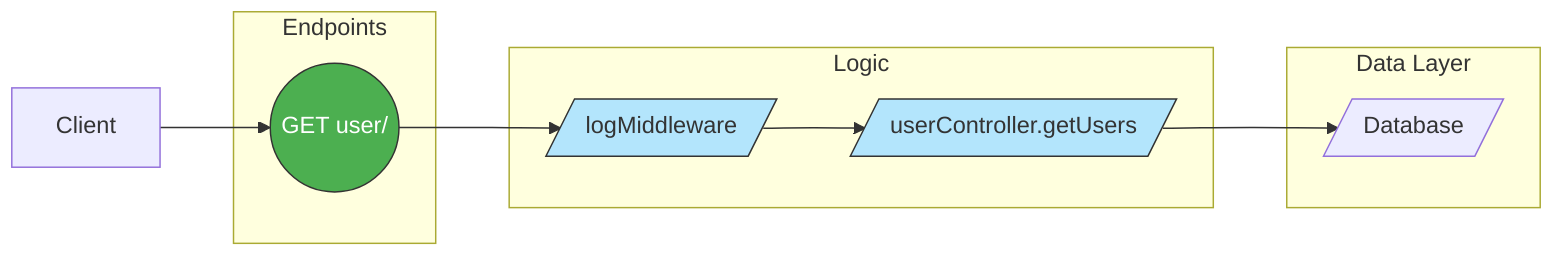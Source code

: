 graph LR

classDef GET fill:#4caf50,stroke:#333,stroke-width:1px,color:#fff,rx:10,ry:10;
classDef POST fill:#2196f3,stroke:#333,stroke-width:1px,color:#fff,rx:10,ry:10;
classDef PUT fill:#ff9800,stroke:#333,stroke-width:1px,color:#fff,rx:10,ry:10;
classDef DELETE fill:#f44346,stroke:#333,stroke-width:1px,color:#fff,rx:10,ry:10;
classDef LAYER fill:#b3e5fc,stroke:#333,stroke-width:1px,color:#333;


subgraph Endpoints
  GET_user_476(("GET user/"))
end

subgraph Logic
  Middleware_logMiddleware_0[/logMiddleware/]
  Controller_userController.getUsers_1[/userController.getUsers/]
end

subgraph Data Layer
  database_user[/Database/]
end

  Client --> GET_user_476
  GET_user_476 --> Middleware_logMiddleware_0
  Middleware_logMiddleware_0 --> Controller_userController.getUsers_1
  Controller_userController.getUsers_1 --> database_user

  class GET_user_476 GET;
  class Middleware_logMiddleware_0,Controller_userController.getUsers_1 LAYER;